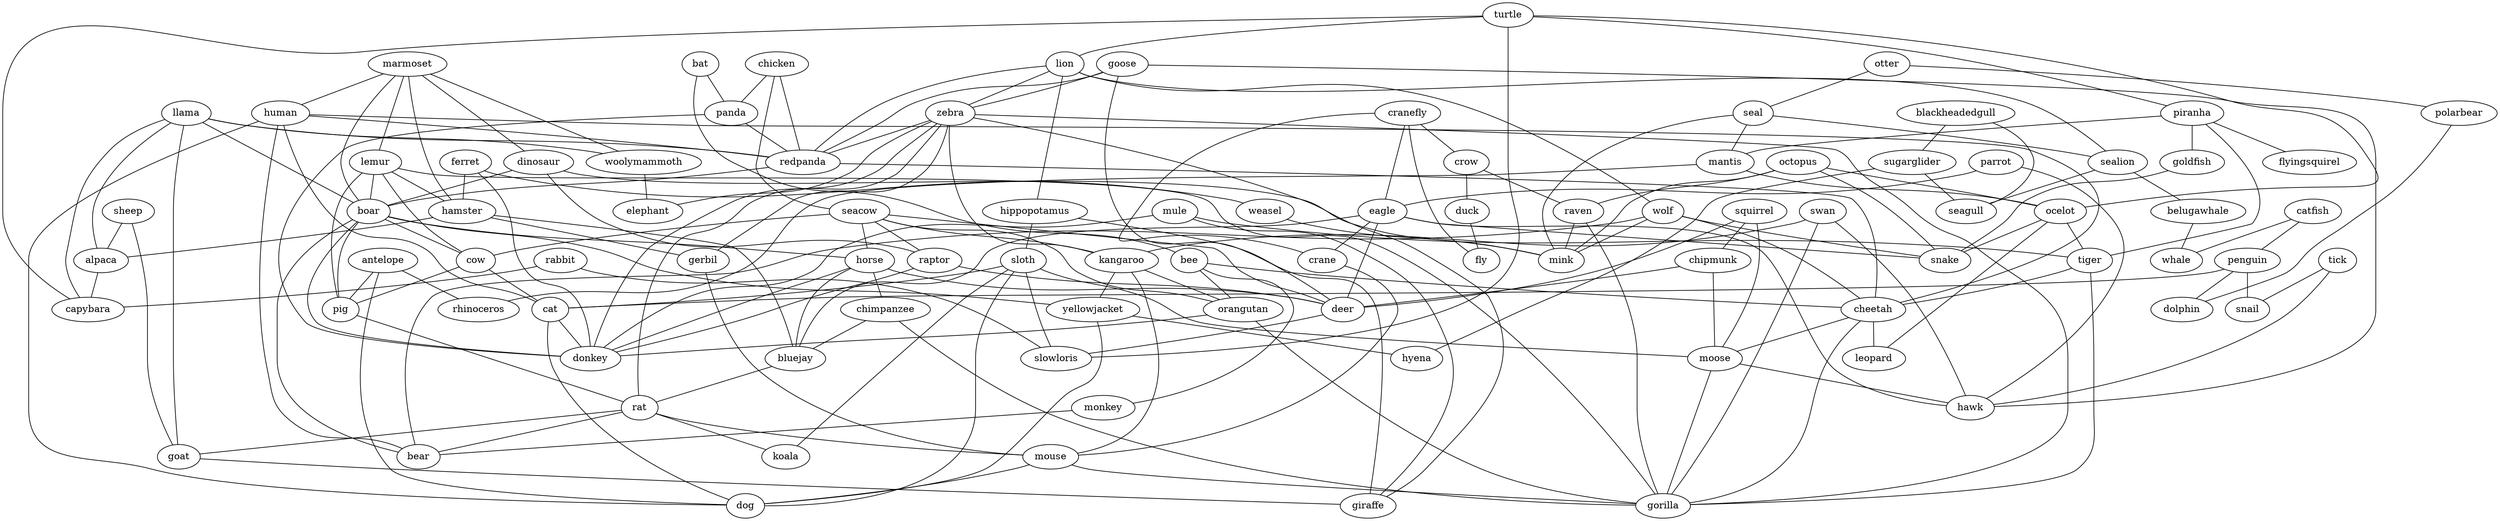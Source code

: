 strict graph  {
	antelope -- pig	 [weight=1];
	antelope -- rhinoceros	 [weight=1];
	antelope -- dog	 [weight=1];
	llama -- redpanda	 [weight=1];
	llama -- boar	 [weight=1];
	llama -- alpaca	 [weight=1];
	llama -- woolymammoth	 [weight=1];
	llama -- capybara	 [weight=1];
	llama -- goat	 [weight=1];
	blackheadedgull -- sugarglider	 [weight=1];
	blackheadedgull -- seagull	 [weight=1];
	chicken -- seacow	 [weight=1];
	chicken -- panda	 [weight=1];
	chicken -- redpanda	 [weight=1];
	tick -- snail	 [weight=1];
	tick -- hawk	 [weight=1];
	swan -- kangaroo	 [weight=1];
	swan -- hawk	 [weight=1];
	swan -- gorilla	 [weight=1];
	otter -- seal	 [weight=1];
	otter -- polarbear	 [weight=1];
	catfish -- penguin	 [weight=1];
	catfish -- whale	 [weight=1];
	bat -- bee	 [weight=1];
	bat -- panda	 [weight=1];
	parrot -- eagle	 [weight=1];
	parrot -- hawk	 [weight=1];
	cranefly -- crow	 [weight=1];
	cranefly -- eagle	 [weight=1];
	cranefly -- crane	 [weight=1];
	cranefly -- fly	 [weight=1];
	marmoset -- dinosaur	 [weight=1];
	marmoset -- human	 [weight=1];
	marmoset -- lemur	 [weight=1];
	marmoset -- hamster	 [weight=1];
	marmoset -- boar	 [weight=1];
	marmoset -- woolymammoth	 [weight=1];
	dinosaur -- raptor	 [weight=1];
	dinosaur -- boar	 [weight=1];
	dinosaur -- mink	 [weight=1];
	turtle -- lion	 [weight=1];
	turtle -- piranha	 [weight=1];
	turtle -- ocelot	 [weight=1];
	turtle -- slowloris	 [weight=1];
	turtle -- capybara	 [weight=1];
	human -- redpanda	 [weight=1];
	human -- cat	 [weight=1];
	human -- cheetah	 [weight=1];
	human -- bear	 [weight=1];
	human -- dog	 [weight=1];
	crow -- duck	 [weight=1];
	crow -- raven	 [weight=1];
	ferret -- hamster	 [weight=1];
	ferret -- weasel	 [weight=1];
	ferret -- donkey	 [weight=1];
	goose -- zebra	 [weight=1];
	goose -- redpanda	 [weight=1];
	goose -- deer	 [weight=1];
	goose -- hawk	 [weight=1];
	lion -- zebra	 [weight=1];
	lion -- hippopotamus	 [weight=1];
	lion -- sealion	 [weight=1];
	lion -- wolf	 [weight=1];
	lion -- redpanda	 [weight=1];
	zebra -- kangaroo	 [weight=1];
	zebra -- redpanda	 [weight=1];
	zebra -- gerbil	 [weight=1];
	zebra -- donkey	 [weight=1];
	zebra -- rat	 [weight=1];
	zebra -- elephant	 [weight=1];
	zebra -- gorilla	 [weight=1];
	zebra -- giraffe	 [weight=1];
	seal -- sealion	 [weight=1];
	seal -- mantis	 [weight=1];
	seal -- mink	 [weight=1];
	seacow -- kangaroo	 [weight=1];
	seacow -- raptor	 [weight=1];
	seacow -- orangutan	 [weight=1];
	seacow -- horse	 [weight=1];
	seacow -- cow	 [weight=1];
	seacow -- deer	 [weight=1];
	bee -- monkey	 [weight=1];
	bee -- orangutan	 [weight=1];
	bee -- cheetah	 [weight=1];
	panda -- redpanda	 [weight=1];
	panda -- donkey	 [weight=1];
	hippopotamus -- sloth	 [weight=1];
	hippopotamus -- giraffe	 [weight=1];
	sealion -- belugawhale	 [weight=1];
	sealion -- seagull	 [weight=1];
	eagle -- crane	 [weight=1];
	eagle -- bluejay	 [weight=1];
	eagle -- deer	 [weight=1];
	eagle -- hawk	 [weight=1];
	eagle -- snake	 [weight=1];
	kangaroo -- orangutan	 [weight=1];
	kangaroo -- yellowjacket	 [weight=1];
	kangaroo -- mouse	 [weight=1];
	piranha -- goldfish	 [weight=1];
	piranha -- mantis	 [weight=1];
	piranha -- flyingsquirel	 [weight=1];
	piranha -- tiger	 [weight=1];
	mule -- tiger	 [weight=1];
	mule -- donkey	 [weight=1];
	mule -- giraffe	 [weight=1];
	goldfish -- snake	 [weight=1];
	raptor -- donkey	 [weight=1];
	raptor -- deer	 [weight=1];
	monkey -- bear	 [weight=1];
	sugarglider -- seagull	 [weight=1];
	sugarglider -- hyena	 [weight=1];
	lemur -- hamster	 [weight=1];
	lemur -- boar	 [weight=1];
	lemur -- cow	 [weight=1];
	lemur -- pig	 [weight=1];
	lemur -- gorilla	 [weight=1];
	mantis -- ocelot	 [weight=1];
	mantis -- rhinoceros	 [weight=1];
	wolf -- mink	 [weight=1];
	wolf -- cheetah	 [weight=1];
	wolf -- bear	 [weight=1];
	wolf -- snake	 [weight=1];
	hamster -- alpaca	 [weight=1];
	hamster -- gerbil	 [weight=1];
	hamster -- bluejay	 [weight=1];
	orangutan -- donkey	 [weight=1];
	orangutan -- gorilla	 [weight=1];
	octopus -- ocelot	 [weight=1];
	octopus -- raven	 [weight=1];
	octopus -- mink	 [weight=1];
	octopus -- snake	 [weight=1];
	redpanda -- boar	 [weight=1];
	redpanda -- cheetah	 [weight=1];
	sloth -- cat	 [weight=1];
	sloth -- slowloris	 [weight=1];
	sloth -- moose	 [weight=1];
	sloth -- koala	 [weight=1];
	sloth -- dog	 [weight=1];
	belugawhale -- whale	 [weight=1];
	weasel -- mink	 [weight=1];
	ocelot -- tiger	 [weight=1];
	ocelot -- leopard	 [weight=1];
	ocelot -- snake	 [weight=1];
	duck -- fly	 [weight=1];
	boar -- horse	 [weight=1];
	boar -- cow	 [weight=1];
	boar -- yellowjacket	 [weight=1];
	boar -- donkey	 [weight=1];
	boar -- pig	 [weight=1];
	boar -- bear	 [weight=1];
	sheep -- alpaca	 [weight=1];
	sheep -- goat	 [weight=1];
	horse -- chimpanzee	 [weight=1];
	horse -- bluejay	 [weight=1];
	horse -- donkey	 [weight=1];
	horse -- deer	 [weight=1];
	alpaca -- capybara	 [weight=1];
	gerbil -- mouse	 [weight=1];
	woolymammoth -- elephant	 [weight=1];
	polarbear -- dolphin	 [weight=1];
	squirrel -- chipmunk	 [weight=1];
	squirrel -- deer	 [weight=1];
	squirrel -- moose	 [weight=1];
	chimpanzee -- bluejay	 [weight=1];
	chimpanzee -- gorilla	 [weight=1];
	tiger -- cheetah	 [weight=1];
	tiger -- gorilla	 [weight=1];
	rabbit -- slowloris	 [weight=1];
	rabbit -- capybara	 [weight=1];
	crane -- mouse	 [weight=1];
	penguin -- cat	 [weight=1];
	penguin -- dolphin	 [weight=1];
	penguin -- snail	 [weight=1];
	cow -- cat	 [weight=1];
	cow -- pig	 [weight=1];
	bluejay -- rat	 [weight=1];
	yellowjacket -- dog	 [weight=1];
	yellowjacket -- hyena	 [weight=1];
	cat -- donkey	 [weight=1];
	cat -- dog	 [weight=1];
	raven -- mink	 [weight=1];
	raven -- gorilla	 [weight=1];
	chipmunk -- deer	 [weight=1];
	chipmunk -- moose	 [weight=1];
	deer -- slowloris	 [weight=1];
	pig -- rat	 [weight=1];
	rat -- mouse	 [weight=1];
	rat -- goat	 [weight=1];
	rat -- koala	 [weight=1];
	rat -- bear	 [weight=1];
	mouse -- dog	 [weight=1];
	mouse -- gorilla	 [weight=1];
	cheetah -- moose	 [weight=1];
	cheetah -- leopard	 [weight=1];
	cheetah -- gorilla	 [weight=1];
	goat -- giraffe	 [weight=1];
	moose -- hawk	 [weight=1];
	moose -- gorilla	 [weight=1];
}
